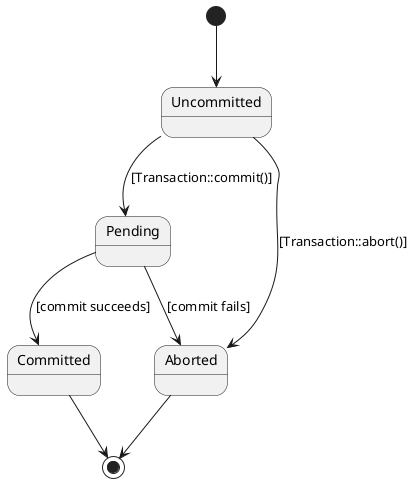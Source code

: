@startuml

[*] --> Uncommitted
Uncommitted --> Pending : [Transaction::commit()]
Uncommitted --> Aborted : [Transaction::abort()]
Pending --> Aborted : [commit fails]
Aborted --> [*]
Pending --> Committed : [commit succeeds]
Committed --> [*]

@enduml

@startuml

[*] --> Disconnected
Disconnected --> Connected : [connection established]
Disconnected --> [*] : [program terminates]
Disconnected --> Error : [attempted connection failed]
Disconnected : Transactions will fail
Error --> Disconnected : [reset called]
Error --> [*] : [program terminates]
Error : Transactions will fail
Connected --> Error : [unexpected disconnect\n or transaction fails]
Connected --> Disconnected : [connection closed]
Connected : Transactions can be sent

@enduml

@startuml

[*] -> Initialization
Initialization : Opening resource handles
Initialization : Verifing file integrity
Initialization : Initialize network subsystem

Initialization --> Cleanup : [files corrupt or network\n cannot be initialized]

Initialization --> Operating : [initialization succeeds]

Operating --> Cleanup : [process termination signal]
Operating : Handling clients
Operating --> Maintenance : [files need to be rotated]

Cleanup --> [*]
Cleanup : Terminating client connections
Cleanup : Closing resource handles

Maintenance : Transactions are not processed
Maintenance: Rotating files
Maintenance --> Operating : [files have been rotated]
Maintenance --> Cleanup : [critical error]

@enduml

